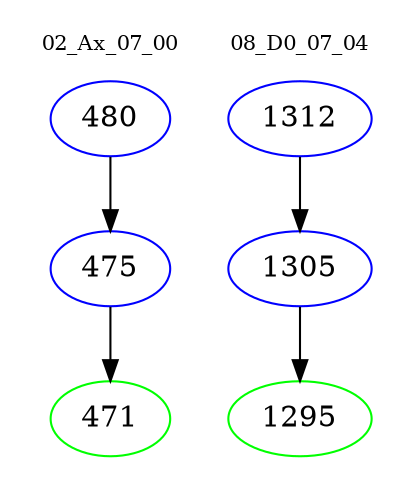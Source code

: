 digraph{
subgraph cluster_0 {
color = white
label = "02_Ax_07_00";
fontsize=10;
T0_480 [label="480", color="blue"]
T0_480 -> T0_475 [color="black"]
T0_475 [label="475", color="blue"]
T0_475 -> T0_471 [color="black"]
T0_471 [label="471", color="green"]
}
subgraph cluster_1 {
color = white
label = "08_D0_07_04";
fontsize=10;
T1_1312 [label="1312", color="blue"]
T1_1312 -> T1_1305 [color="black"]
T1_1305 [label="1305", color="blue"]
T1_1305 -> T1_1295 [color="black"]
T1_1295 [label="1295", color="green"]
}
}
